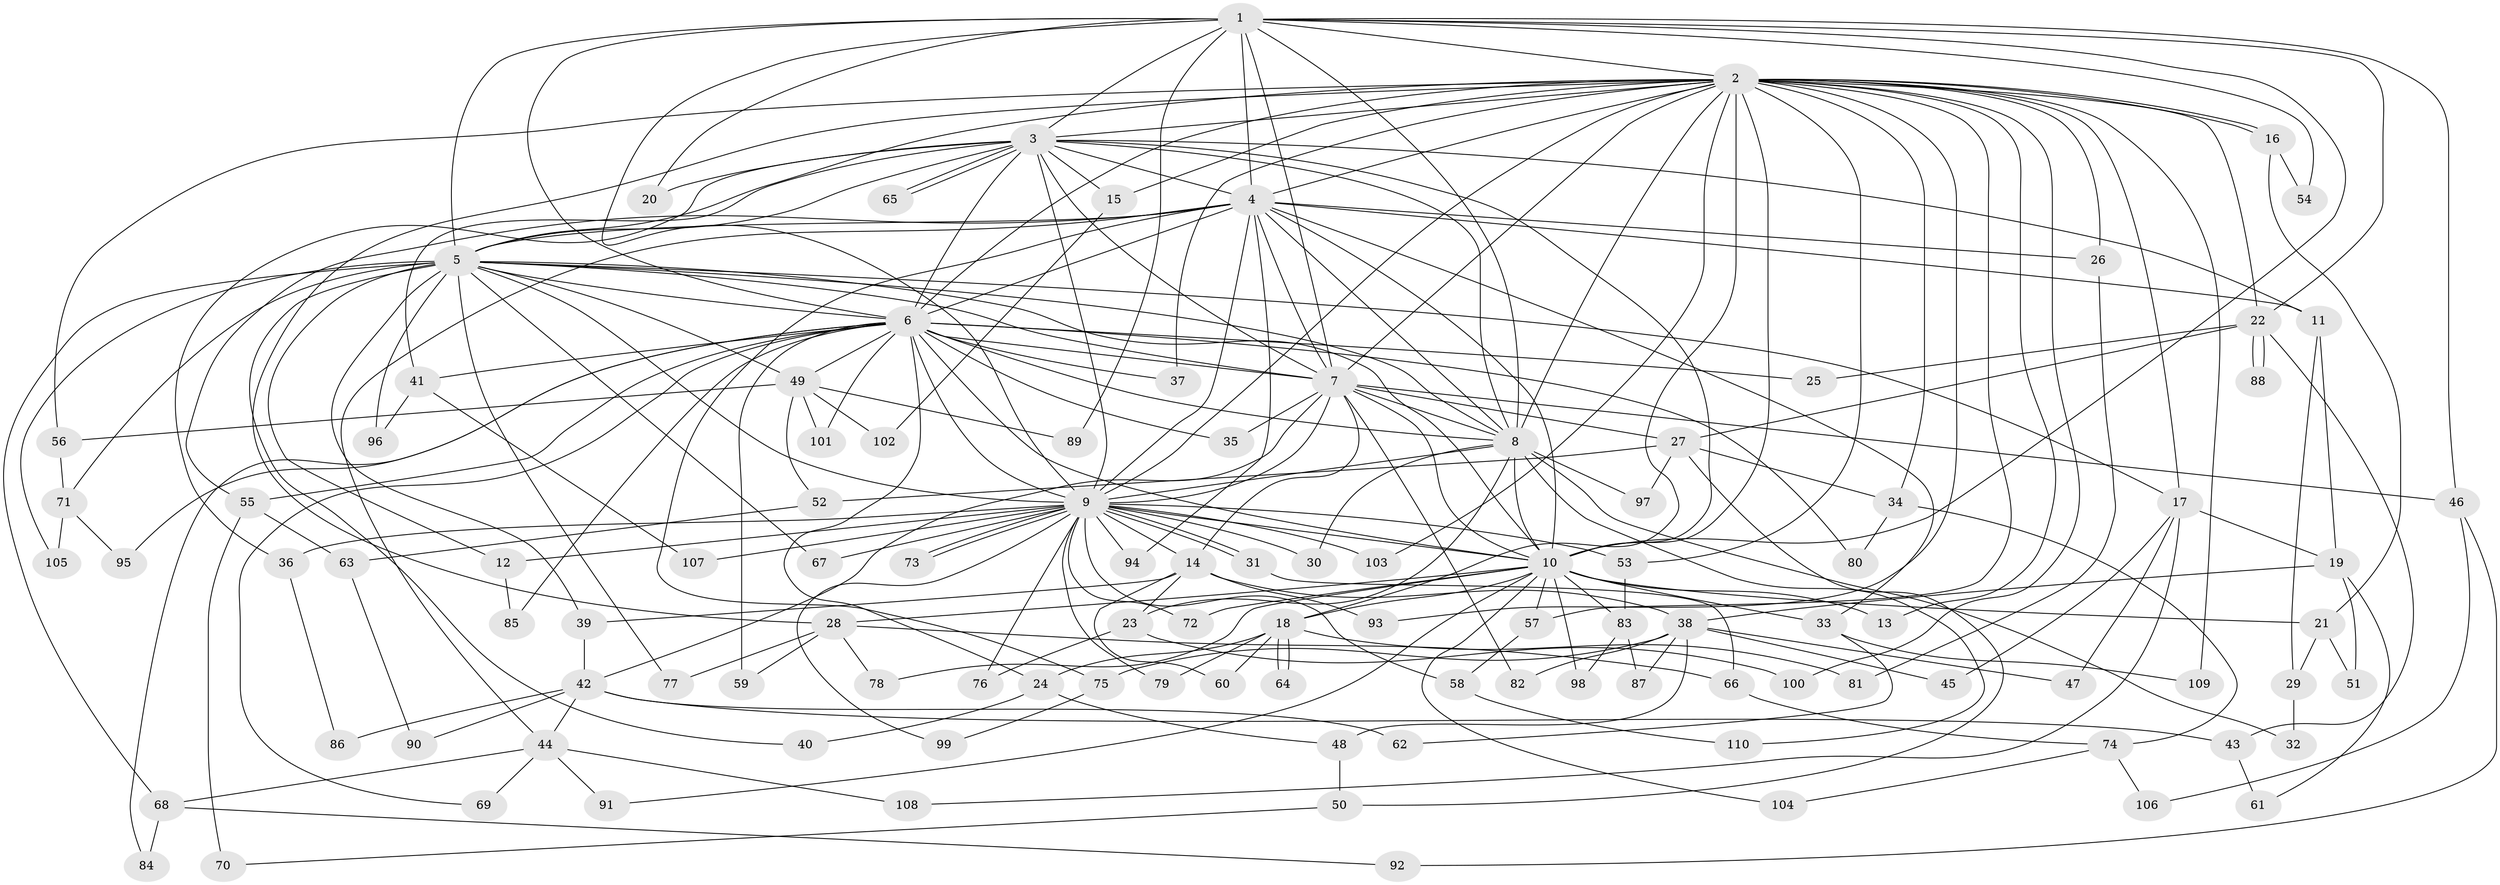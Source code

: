 // coarse degree distribution, {10: 0.030303030303030304, 1: 0.36363636363636365, 2: 0.36363636363636365, 3: 0.09090909090909091, 8: 0.030303030303030304, 18: 0.030303030303030304, 5: 0.030303030303030304, 9: 0.030303030303030304, 17: 0.030303030303030304}
// Generated by graph-tools (version 1.1) at 2025/50/03/04/25 21:50:01]
// undirected, 110 vertices, 245 edges
graph export_dot {
graph [start="1"]
  node [color=gray90,style=filled];
  1;
  2;
  3;
  4;
  5;
  6;
  7;
  8;
  9;
  10;
  11;
  12;
  13;
  14;
  15;
  16;
  17;
  18;
  19;
  20;
  21;
  22;
  23;
  24;
  25;
  26;
  27;
  28;
  29;
  30;
  31;
  32;
  33;
  34;
  35;
  36;
  37;
  38;
  39;
  40;
  41;
  42;
  43;
  44;
  45;
  46;
  47;
  48;
  49;
  50;
  51;
  52;
  53;
  54;
  55;
  56;
  57;
  58;
  59;
  60;
  61;
  62;
  63;
  64;
  65;
  66;
  67;
  68;
  69;
  70;
  71;
  72;
  73;
  74;
  75;
  76;
  77;
  78;
  79;
  80;
  81;
  82;
  83;
  84;
  85;
  86;
  87;
  88;
  89;
  90;
  91;
  92;
  93;
  94;
  95;
  96;
  97;
  98;
  99;
  100;
  101;
  102;
  103;
  104;
  105;
  106;
  107;
  108;
  109;
  110;
  1 -- 2;
  1 -- 3;
  1 -- 4;
  1 -- 5;
  1 -- 6;
  1 -- 7;
  1 -- 8;
  1 -- 9;
  1 -- 10;
  1 -- 20;
  1 -- 22;
  1 -- 46;
  1 -- 54;
  1 -- 89;
  2 -- 3;
  2 -- 4;
  2 -- 5;
  2 -- 6;
  2 -- 7;
  2 -- 8;
  2 -- 9;
  2 -- 10;
  2 -- 13;
  2 -- 15;
  2 -- 16;
  2 -- 16;
  2 -- 17;
  2 -- 18;
  2 -- 22;
  2 -- 26;
  2 -- 28;
  2 -- 34;
  2 -- 37;
  2 -- 53;
  2 -- 56;
  2 -- 57;
  2 -- 93;
  2 -- 100;
  2 -- 103;
  2 -- 109;
  3 -- 4;
  3 -- 5;
  3 -- 6;
  3 -- 7;
  3 -- 8;
  3 -- 9;
  3 -- 10;
  3 -- 11;
  3 -- 15;
  3 -- 20;
  3 -- 36;
  3 -- 41;
  3 -- 65;
  3 -- 65;
  4 -- 5;
  4 -- 6;
  4 -- 7;
  4 -- 8;
  4 -- 9;
  4 -- 10;
  4 -- 11;
  4 -- 26;
  4 -- 33;
  4 -- 44;
  4 -- 55;
  4 -- 75;
  4 -- 94;
  5 -- 6;
  5 -- 7;
  5 -- 8;
  5 -- 9;
  5 -- 10;
  5 -- 12;
  5 -- 17;
  5 -- 39;
  5 -- 40;
  5 -- 49;
  5 -- 67;
  5 -- 68;
  5 -- 71;
  5 -- 77;
  5 -- 96;
  5 -- 105;
  6 -- 7;
  6 -- 8;
  6 -- 9;
  6 -- 10;
  6 -- 24;
  6 -- 25;
  6 -- 35;
  6 -- 37;
  6 -- 41;
  6 -- 49;
  6 -- 55;
  6 -- 59;
  6 -- 69;
  6 -- 80;
  6 -- 84;
  6 -- 85;
  6 -- 95;
  6 -- 101;
  7 -- 8;
  7 -- 9;
  7 -- 10;
  7 -- 14;
  7 -- 27;
  7 -- 35;
  7 -- 42;
  7 -- 46;
  7 -- 82;
  8 -- 9;
  8 -- 10;
  8 -- 23;
  8 -- 30;
  8 -- 32;
  8 -- 97;
  8 -- 110;
  9 -- 10;
  9 -- 12;
  9 -- 14;
  9 -- 30;
  9 -- 31;
  9 -- 31;
  9 -- 36;
  9 -- 53;
  9 -- 58;
  9 -- 67;
  9 -- 72;
  9 -- 73;
  9 -- 73;
  9 -- 76;
  9 -- 79;
  9 -- 94;
  9 -- 99;
  9 -- 103;
  9 -- 107;
  10 -- 13;
  10 -- 18;
  10 -- 21;
  10 -- 28;
  10 -- 33;
  10 -- 57;
  10 -- 72;
  10 -- 78;
  10 -- 83;
  10 -- 91;
  10 -- 98;
  10 -- 104;
  11 -- 19;
  11 -- 29;
  12 -- 85;
  14 -- 23;
  14 -- 38;
  14 -- 39;
  14 -- 60;
  14 -- 93;
  15 -- 102;
  16 -- 21;
  16 -- 54;
  17 -- 19;
  17 -- 45;
  17 -- 47;
  17 -- 108;
  18 -- 24;
  18 -- 60;
  18 -- 64;
  18 -- 64;
  18 -- 79;
  18 -- 81;
  19 -- 38;
  19 -- 51;
  19 -- 61;
  21 -- 29;
  21 -- 51;
  22 -- 25;
  22 -- 27;
  22 -- 43;
  22 -- 88;
  22 -- 88;
  23 -- 76;
  23 -- 100;
  24 -- 40;
  24 -- 48;
  26 -- 81;
  27 -- 34;
  27 -- 50;
  27 -- 52;
  27 -- 97;
  28 -- 59;
  28 -- 66;
  28 -- 77;
  28 -- 78;
  29 -- 32;
  31 -- 66;
  33 -- 62;
  33 -- 109;
  34 -- 74;
  34 -- 80;
  36 -- 86;
  38 -- 45;
  38 -- 47;
  38 -- 48;
  38 -- 75;
  38 -- 82;
  38 -- 87;
  39 -- 42;
  41 -- 96;
  41 -- 107;
  42 -- 43;
  42 -- 44;
  42 -- 62;
  42 -- 86;
  42 -- 90;
  43 -- 61;
  44 -- 68;
  44 -- 69;
  44 -- 91;
  44 -- 108;
  46 -- 92;
  46 -- 106;
  48 -- 50;
  49 -- 52;
  49 -- 56;
  49 -- 89;
  49 -- 101;
  49 -- 102;
  50 -- 70;
  52 -- 63;
  53 -- 83;
  55 -- 63;
  55 -- 70;
  56 -- 71;
  57 -- 58;
  58 -- 110;
  63 -- 90;
  66 -- 74;
  68 -- 84;
  68 -- 92;
  71 -- 95;
  71 -- 105;
  74 -- 104;
  74 -- 106;
  75 -- 99;
  83 -- 87;
  83 -- 98;
}
